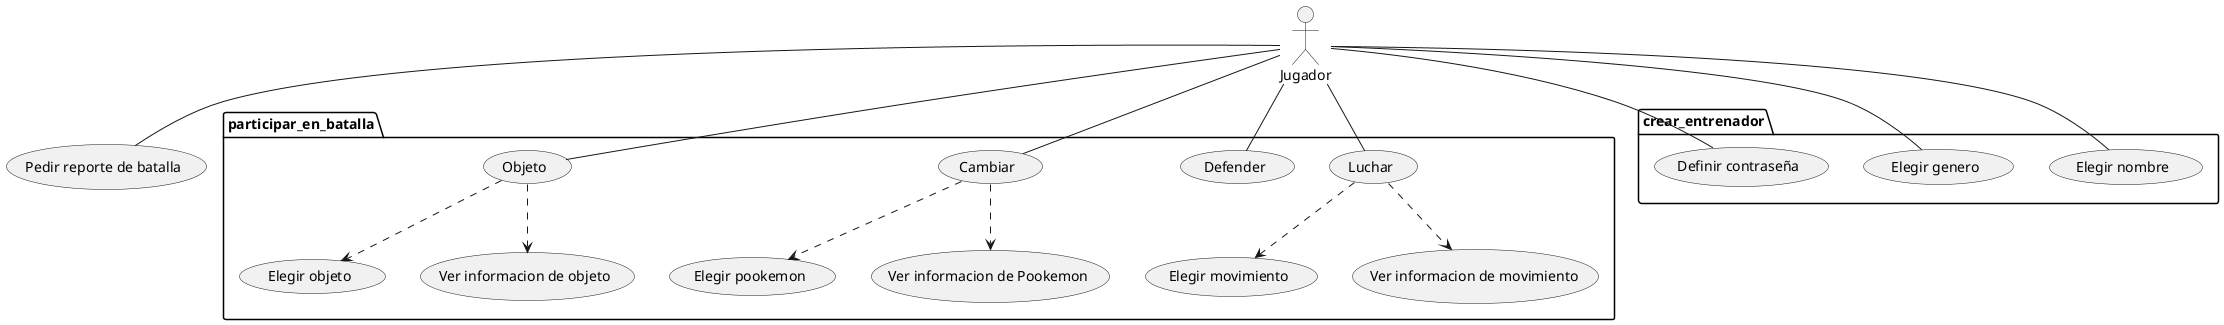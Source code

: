 @startuml Jugador

actor Jugador

package participar_en_batalla{
    usecase "Luchar" as luc
    usecase "Defender" as def
    usecase "Cambiar" as cam 
    usecase "Objeto" as obj
    usecase "Elegir movimiento" as eleMov
    usecase "Ver informacion de movimiento" as verInfMov
    usecase "Elegir pookemon" as elePoo
    usecase "Ver informacion de Pookemon" as verInfPoo
    usecase "Elegir objeto" as eleObj
    usecase "Ver informacion de objeto" as verInfObj
}

Jugador -- obj
obj ..> eleObj
obj ..> verInfObj 
Jugador -- cam
cam ..> elePoo
cam ..> verInfPoo
Jugador -- luc
luc ..> eleMov
luc ..> verInfMov
Jugador -- def

package crear_entrenador{
    usecase "Elegir nombre" as eleNom
    usecase "Elegir genero" as eleGen
    usecase "Definir contraseña" as defCon
}

Jugador -- eleNom
Jugador -- eleGen
Jugador -- defCon

usecase "Pedir reporte de batalla" as pedRepBat

Jugador -- pedRepBat

@enduml